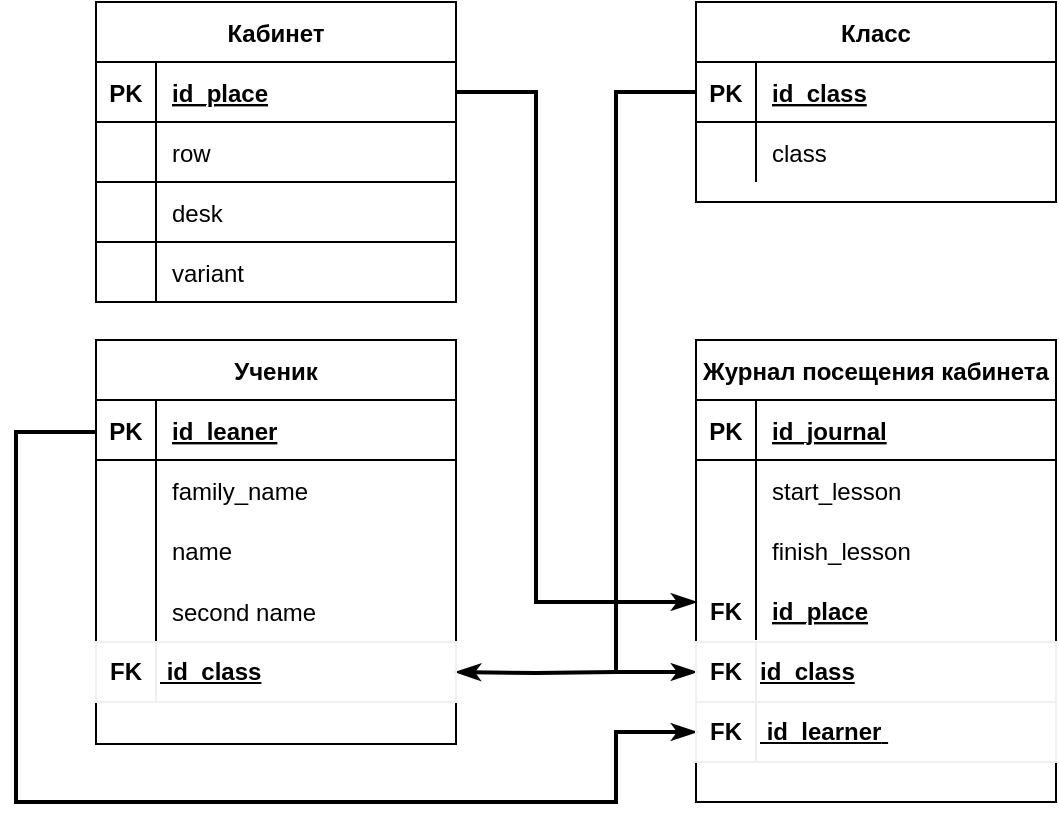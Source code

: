 <mxfile>
    <diagram id="6_m6q-upijm_DHjHWYV7" name="Страница 1">
        <mxGraphModel dx="690" dy="517" grid="1" gridSize="10" guides="1" tooltips="1" connect="1" arrows="1" fold="1" page="1" pageScale="1" pageWidth="1169" pageHeight="827" math="0" shadow="0">
            <root>
                <mxCell id="0"/>
                <mxCell id="1" parent="0"/>
                <mxCell id="xTpfiKBcC-j9MhZwtWIc-1" value="Кабинет" style="shape=table;startSize=30;container=1;collapsible=1;childLayout=tableLayout;fixedRows=1;rowLines=0;fontStyle=1;align=center;resizeLast=1;" parent="1" vertex="1">
                    <mxGeometry x="140" y="40" width="180" height="150" as="geometry">
                        <mxRectangle x="40" y="40" width="90" height="30" as="alternateBounds"/>
                    </mxGeometry>
                </mxCell>
                <mxCell id="xTpfiKBcC-j9MhZwtWIc-2" value="" style="shape=tableRow;horizontal=0;startSize=0;swimlaneHead=0;swimlaneBody=0;fillColor=none;collapsible=0;dropTarget=0;points=[[0,0.5],[1,0.5]];portConstraint=eastwest;top=0;left=0;right=0;bottom=1;" parent="xTpfiKBcC-j9MhZwtWIc-1" vertex="1">
                    <mxGeometry y="30" width="180" height="30" as="geometry"/>
                </mxCell>
                <mxCell id="xTpfiKBcC-j9MhZwtWIc-3" value="PK" style="shape=partialRectangle;connectable=0;fillColor=none;top=0;left=0;bottom=0;right=0;fontStyle=1;overflow=hidden;" parent="xTpfiKBcC-j9MhZwtWIc-2" vertex="1">
                    <mxGeometry width="30" height="30" as="geometry">
                        <mxRectangle width="30" height="30" as="alternateBounds"/>
                    </mxGeometry>
                </mxCell>
                <mxCell id="xTpfiKBcC-j9MhZwtWIc-4" value="id_place" style="shape=partialRectangle;connectable=0;fillColor=none;top=0;left=0;bottom=0;right=0;align=left;spacingLeft=6;fontStyle=5;overflow=hidden;" parent="xTpfiKBcC-j9MhZwtWIc-2" vertex="1">
                    <mxGeometry x="30" width="150" height="30" as="geometry">
                        <mxRectangle width="150" height="30" as="alternateBounds"/>
                    </mxGeometry>
                </mxCell>
                <mxCell id="xTpfiKBcC-j9MhZwtWIc-117" value="" style="shape=tableRow;horizontal=0;startSize=0;swimlaneHead=0;swimlaneBody=0;fillColor=none;collapsible=0;dropTarget=0;points=[[0,0.5],[1,0.5]];portConstraint=eastwest;top=0;left=0;right=0;bottom=1;" parent="xTpfiKBcC-j9MhZwtWIc-1" vertex="1">
                    <mxGeometry y="60" width="180" height="30" as="geometry"/>
                </mxCell>
                <mxCell id="xTpfiKBcC-j9MhZwtWIc-118" value="" style="shape=partialRectangle;connectable=0;fillColor=none;top=0;left=0;bottom=0;right=0;fontStyle=1;overflow=hidden;" parent="xTpfiKBcC-j9MhZwtWIc-117" vertex="1">
                    <mxGeometry width="30" height="30" as="geometry">
                        <mxRectangle width="30" height="30" as="alternateBounds"/>
                    </mxGeometry>
                </mxCell>
                <mxCell id="xTpfiKBcC-j9MhZwtWIc-119" value="row" style="shape=partialRectangle;connectable=0;fillColor=none;top=0;left=0;bottom=0;right=0;align=left;spacingLeft=6;fontStyle=0;overflow=hidden;" parent="xTpfiKBcC-j9MhZwtWIc-117" vertex="1">
                    <mxGeometry x="30" width="150" height="30" as="geometry">
                        <mxRectangle width="150" height="30" as="alternateBounds"/>
                    </mxGeometry>
                </mxCell>
                <mxCell id="xTpfiKBcC-j9MhZwtWIc-121" value="" style="shape=tableRow;horizontal=0;startSize=0;swimlaneHead=0;swimlaneBody=0;fillColor=none;collapsible=0;dropTarget=0;points=[[0,0.5],[1,0.5]];portConstraint=eastwest;top=0;left=0;right=0;bottom=1;" parent="xTpfiKBcC-j9MhZwtWIc-1" vertex="1">
                    <mxGeometry y="90" width="180" height="30" as="geometry"/>
                </mxCell>
                <mxCell id="xTpfiKBcC-j9MhZwtWIc-122" value="" style="shape=partialRectangle;connectable=0;fillColor=none;top=0;left=0;bottom=0;right=0;fontStyle=1;overflow=hidden;" parent="xTpfiKBcC-j9MhZwtWIc-121" vertex="1">
                    <mxGeometry width="30" height="30" as="geometry">
                        <mxRectangle width="30" height="30" as="alternateBounds"/>
                    </mxGeometry>
                </mxCell>
                <mxCell id="xTpfiKBcC-j9MhZwtWIc-123" value="desk" style="shape=partialRectangle;connectable=0;fillColor=none;top=0;left=0;bottom=0;right=0;align=left;spacingLeft=6;fontStyle=0;overflow=hidden;" parent="xTpfiKBcC-j9MhZwtWIc-121" vertex="1">
                    <mxGeometry x="30" width="150" height="30" as="geometry">
                        <mxRectangle width="150" height="30" as="alternateBounds"/>
                    </mxGeometry>
                </mxCell>
                <mxCell id="xTpfiKBcC-j9MhZwtWIc-5" value="" style="shape=tableRow;horizontal=0;startSize=0;swimlaneHead=0;swimlaneBody=0;fillColor=none;collapsible=0;dropTarget=0;points=[[0,0.5],[1,0.5]];portConstraint=eastwest;top=0;left=0;right=0;bottom=0;" parent="xTpfiKBcC-j9MhZwtWIc-1" vertex="1">
                    <mxGeometry y="120" width="180" height="30" as="geometry"/>
                </mxCell>
                <mxCell id="xTpfiKBcC-j9MhZwtWIc-6" value="" style="shape=partialRectangle;connectable=0;fillColor=none;top=0;left=0;bottom=0;right=0;editable=1;overflow=hidden;" parent="xTpfiKBcC-j9MhZwtWIc-5" vertex="1">
                    <mxGeometry width="30" height="30" as="geometry">
                        <mxRectangle width="30" height="30" as="alternateBounds"/>
                    </mxGeometry>
                </mxCell>
                <mxCell id="xTpfiKBcC-j9MhZwtWIc-7" value="variant" style="shape=partialRectangle;connectable=0;fillColor=none;top=0;left=0;bottom=0;right=0;align=left;spacingLeft=6;overflow=hidden;" parent="xTpfiKBcC-j9MhZwtWIc-5" vertex="1">
                    <mxGeometry x="30" width="150" height="30" as="geometry">
                        <mxRectangle width="150" height="30" as="alternateBounds"/>
                    </mxGeometry>
                </mxCell>
                <mxCell id="xTpfiKBcC-j9MhZwtWIc-44" value="Ученик" style="shape=table;startSize=30;container=1;collapsible=1;childLayout=tableLayout;fixedRows=1;rowLines=0;fontStyle=1;align=center;resizeLast=1;" parent="1" vertex="1">
                    <mxGeometry x="140" y="209" width="180" height="202" as="geometry"/>
                </mxCell>
                <mxCell id="xTpfiKBcC-j9MhZwtWIc-45" value="" style="shape=tableRow;horizontal=0;startSize=0;swimlaneHead=0;swimlaneBody=0;fillColor=none;collapsible=0;dropTarget=0;points=[[0,0.5],[1,0.5]];portConstraint=eastwest;top=0;left=0;right=0;bottom=1;" parent="xTpfiKBcC-j9MhZwtWIc-44" vertex="1">
                    <mxGeometry y="30" width="180" height="30" as="geometry"/>
                </mxCell>
                <mxCell id="xTpfiKBcC-j9MhZwtWIc-46" value="PK" style="shape=partialRectangle;connectable=0;fillColor=none;top=0;left=0;bottom=0;right=0;fontStyle=1;overflow=hidden;" parent="xTpfiKBcC-j9MhZwtWIc-45" vertex="1">
                    <mxGeometry width="30" height="30" as="geometry">
                        <mxRectangle width="30" height="30" as="alternateBounds"/>
                    </mxGeometry>
                </mxCell>
                <mxCell id="xTpfiKBcC-j9MhZwtWIc-47" value="id_leaner" style="shape=partialRectangle;connectable=0;fillColor=none;top=0;left=0;bottom=0;right=0;align=left;spacingLeft=6;fontStyle=5;overflow=hidden;" parent="xTpfiKBcC-j9MhZwtWIc-45" vertex="1">
                    <mxGeometry x="30" width="150" height="30" as="geometry">
                        <mxRectangle width="150" height="30" as="alternateBounds"/>
                    </mxGeometry>
                </mxCell>
                <mxCell id="xTpfiKBcC-j9MhZwtWIc-48" value="" style="shape=tableRow;horizontal=0;startSize=0;swimlaneHead=0;swimlaneBody=0;fillColor=none;collapsible=0;dropTarget=0;points=[[0,0.5],[1,0.5]];portConstraint=eastwest;top=0;left=0;right=0;bottom=0;" parent="xTpfiKBcC-j9MhZwtWIc-44" vertex="1">
                    <mxGeometry y="60" width="180" height="30" as="geometry"/>
                </mxCell>
                <mxCell id="xTpfiKBcC-j9MhZwtWIc-49" value="" style="shape=partialRectangle;connectable=0;fillColor=none;top=0;left=0;bottom=0;right=0;editable=1;overflow=hidden;" parent="xTpfiKBcC-j9MhZwtWIc-48" vertex="1">
                    <mxGeometry width="30" height="30" as="geometry">
                        <mxRectangle width="30" height="30" as="alternateBounds"/>
                    </mxGeometry>
                </mxCell>
                <mxCell id="xTpfiKBcC-j9MhZwtWIc-50" value="family_name" style="shape=partialRectangle;connectable=0;fillColor=none;top=0;left=0;bottom=0;right=0;align=left;spacingLeft=6;overflow=hidden;" parent="xTpfiKBcC-j9MhZwtWIc-48" vertex="1">
                    <mxGeometry x="30" width="150" height="30" as="geometry">
                        <mxRectangle width="150" height="30" as="alternateBounds"/>
                    </mxGeometry>
                </mxCell>
                <mxCell id="xTpfiKBcC-j9MhZwtWIc-51" value="" style="shape=tableRow;horizontal=0;startSize=0;swimlaneHead=0;swimlaneBody=0;fillColor=none;collapsible=0;dropTarget=0;points=[[0,0.5],[1,0.5]];portConstraint=eastwest;top=0;left=0;right=0;bottom=0;" parent="xTpfiKBcC-j9MhZwtWIc-44" vertex="1">
                    <mxGeometry y="90" width="180" height="30" as="geometry"/>
                </mxCell>
                <mxCell id="xTpfiKBcC-j9MhZwtWIc-52" value="" style="shape=partialRectangle;connectable=0;fillColor=none;top=0;left=0;bottom=0;right=0;editable=1;overflow=hidden;" parent="xTpfiKBcC-j9MhZwtWIc-51" vertex="1">
                    <mxGeometry width="30" height="30" as="geometry">
                        <mxRectangle width="30" height="30" as="alternateBounds"/>
                    </mxGeometry>
                </mxCell>
                <mxCell id="xTpfiKBcC-j9MhZwtWIc-53" value="name" style="shape=partialRectangle;connectable=0;fillColor=none;top=0;left=0;bottom=0;right=0;align=left;spacingLeft=6;overflow=hidden;" parent="xTpfiKBcC-j9MhZwtWIc-51" vertex="1">
                    <mxGeometry x="30" width="150" height="30" as="geometry">
                        <mxRectangle width="150" height="30" as="alternateBounds"/>
                    </mxGeometry>
                </mxCell>
                <mxCell id="xTpfiKBcC-j9MhZwtWIc-54" value="" style="shape=tableRow;horizontal=0;startSize=0;swimlaneHead=0;swimlaneBody=0;fillColor=none;collapsible=0;dropTarget=0;points=[[0,0.5],[1,0.5]];portConstraint=eastwest;top=0;left=0;right=0;bottom=0;" parent="xTpfiKBcC-j9MhZwtWIc-44" vertex="1">
                    <mxGeometry y="120" width="180" height="31" as="geometry"/>
                </mxCell>
                <mxCell id="xTpfiKBcC-j9MhZwtWIc-55" value="" style="shape=partialRectangle;connectable=0;fillColor=none;top=0;left=0;bottom=0;right=0;editable=1;overflow=hidden;" parent="xTpfiKBcC-j9MhZwtWIc-54" vertex="1">
                    <mxGeometry width="30" height="31" as="geometry">
                        <mxRectangle width="30" height="31" as="alternateBounds"/>
                    </mxGeometry>
                </mxCell>
                <mxCell id="xTpfiKBcC-j9MhZwtWIc-56" value="second name" style="shape=partialRectangle;connectable=0;fillColor=none;top=0;left=0;bottom=0;right=0;align=left;spacingLeft=6;overflow=hidden;" parent="xTpfiKBcC-j9MhZwtWIc-54" vertex="1">
                    <mxGeometry x="30" width="150" height="31" as="geometry">
                        <mxRectangle width="150" height="31" as="alternateBounds"/>
                    </mxGeometry>
                </mxCell>
                <mxCell id="xTpfiKBcC-j9MhZwtWIc-101" value="Класс" style="shape=table;startSize=30;container=1;collapsible=1;childLayout=tableLayout;fixedRows=1;rowLines=0;fontStyle=1;align=center;resizeLast=1;" parent="1" vertex="1">
                    <mxGeometry x="440" y="40" width="180" height="100" as="geometry"/>
                </mxCell>
                <mxCell id="xTpfiKBcC-j9MhZwtWIc-102" value="" style="shape=tableRow;horizontal=0;startSize=0;swimlaneHead=0;swimlaneBody=0;fillColor=none;collapsible=0;dropTarget=0;points=[[0,0.5],[1,0.5]];portConstraint=eastwest;top=0;left=0;right=0;bottom=1;" parent="xTpfiKBcC-j9MhZwtWIc-101" vertex="1">
                    <mxGeometry y="30" width="180" height="30" as="geometry"/>
                </mxCell>
                <mxCell id="xTpfiKBcC-j9MhZwtWIc-103" value="PK" style="shape=partialRectangle;connectable=0;fillColor=none;top=0;left=0;bottom=0;right=0;fontStyle=1;overflow=hidden;" parent="xTpfiKBcC-j9MhZwtWIc-102" vertex="1">
                    <mxGeometry width="30" height="30" as="geometry">
                        <mxRectangle width="30" height="30" as="alternateBounds"/>
                    </mxGeometry>
                </mxCell>
                <mxCell id="xTpfiKBcC-j9MhZwtWIc-104" value="id_class" style="shape=partialRectangle;connectable=0;fillColor=none;top=0;left=0;bottom=0;right=0;align=left;spacingLeft=6;fontStyle=5;overflow=hidden;" parent="xTpfiKBcC-j9MhZwtWIc-102" vertex="1">
                    <mxGeometry x="30" width="150" height="30" as="geometry">
                        <mxRectangle width="150" height="30" as="alternateBounds"/>
                    </mxGeometry>
                </mxCell>
                <mxCell id="xTpfiKBcC-j9MhZwtWIc-105" value="" style="shape=tableRow;horizontal=0;startSize=0;swimlaneHead=0;swimlaneBody=0;fillColor=none;collapsible=0;dropTarget=0;points=[[0,0.5],[1,0.5]];portConstraint=eastwest;top=0;left=0;right=0;bottom=0;" parent="xTpfiKBcC-j9MhZwtWIc-101" vertex="1">
                    <mxGeometry y="60" width="180" height="30" as="geometry"/>
                </mxCell>
                <mxCell id="xTpfiKBcC-j9MhZwtWIc-106" value="" style="shape=partialRectangle;connectable=0;fillColor=none;top=0;left=0;bottom=0;right=0;editable=1;overflow=hidden;" parent="xTpfiKBcC-j9MhZwtWIc-105" vertex="1">
                    <mxGeometry width="30" height="30" as="geometry">
                        <mxRectangle width="30" height="30" as="alternateBounds"/>
                    </mxGeometry>
                </mxCell>
                <mxCell id="xTpfiKBcC-j9MhZwtWIc-107" value="class" style="shape=partialRectangle;connectable=0;fillColor=none;top=0;left=0;bottom=0;right=0;align=left;spacingLeft=6;overflow=hidden;" parent="xTpfiKBcC-j9MhZwtWIc-105" vertex="1">
                    <mxGeometry x="30" width="150" height="30" as="geometry">
                        <mxRectangle width="150" height="30" as="alternateBounds"/>
                    </mxGeometry>
                </mxCell>
                <mxCell id="xTpfiKBcC-j9MhZwtWIc-139" value="Журнал посещения кабинета" style="shape=table;startSize=30;container=1;collapsible=1;childLayout=tableLayout;fixedRows=1;rowLines=0;fontStyle=1;align=center;resizeLast=1;" parent="1" vertex="1">
                    <mxGeometry x="440" y="209" width="180" height="231" as="geometry"/>
                </mxCell>
                <mxCell id="xTpfiKBcC-j9MhZwtWIc-140" value="" style="shape=tableRow;horizontal=0;startSize=0;swimlaneHead=0;swimlaneBody=0;fillColor=none;collapsible=0;dropTarget=0;points=[[0,0.5],[1,0.5]];portConstraint=eastwest;top=0;left=0;right=0;bottom=1;" parent="xTpfiKBcC-j9MhZwtWIc-139" vertex="1">
                    <mxGeometry y="30" width="180" height="30" as="geometry"/>
                </mxCell>
                <mxCell id="xTpfiKBcC-j9MhZwtWIc-141" value="PK" style="shape=partialRectangle;connectable=0;fillColor=none;top=0;left=0;bottom=0;right=0;fontStyle=1;overflow=hidden;" parent="xTpfiKBcC-j9MhZwtWIc-140" vertex="1">
                    <mxGeometry width="30" height="30" as="geometry">
                        <mxRectangle width="30" height="30" as="alternateBounds"/>
                    </mxGeometry>
                </mxCell>
                <mxCell id="xTpfiKBcC-j9MhZwtWIc-142" value="id_journal" style="shape=partialRectangle;connectable=0;fillColor=none;top=0;left=0;bottom=0;right=0;align=left;spacingLeft=6;fontStyle=5;overflow=hidden;" parent="xTpfiKBcC-j9MhZwtWIc-140" vertex="1">
                    <mxGeometry x="30" width="150" height="30" as="geometry">
                        <mxRectangle width="150" height="30" as="alternateBounds"/>
                    </mxGeometry>
                </mxCell>
                <mxCell id="xTpfiKBcC-j9MhZwtWIc-143" value="" style="shape=tableRow;horizontal=0;startSize=0;swimlaneHead=0;swimlaneBody=0;fillColor=none;collapsible=0;dropTarget=0;points=[[0,0.5],[1,0.5]];portConstraint=eastwest;top=0;left=0;right=0;bottom=0;" parent="xTpfiKBcC-j9MhZwtWIc-139" vertex="1">
                    <mxGeometry y="60" width="180" height="30" as="geometry"/>
                </mxCell>
                <mxCell id="xTpfiKBcC-j9MhZwtWIc-144" value="" style="shape=partialRectangle;connectable=0;fillColor=none;top=0;left=0;bottom=0;right=0;editable=1;overflow=hidden;" parent="xTpfiKBcC-j9MhZwtWIc-143" vertex="1">
                    <mxGeometry width="30" height="30" as="geometry">
                        <mxRectangle width="30" height="30" as="alternateBounds"/>
                    </mxGeometry>
                </mxCell>
                <mxCell id="xTpfiKBcC-j9MhZwtWIc-145" value="start_lesson" style="shape=partialRectangle;connectable=0;fillColor=none;top=0;left=0;bottom=0;right=0;align=left;spacingLeft=6;overflow=hidden;fontStyle=0" parent="xTpfiKBcC-j9MhZwtWIc-143" vertex="1">
                    <mxGeometry x="30" width="150" height="30" as="geometry">
                        <mxRectangle width="150" height="30" as="alternateBounds"/>
                    </mxGeometry>
                </mxCell>
                <mxCell id="xTpfiKBcC-j9MhZwtWIc-146" value="" style="shape=tableRow;horizontal=0;startSize=0;swimlaneHead=0;swimlaneBody=0;fillColor=none;collapsible=0;dropTarget=0;points=[[0,0.5],[1,0.5]];portConstraint=eastwest;top=0;left=0;right=0;bottom=0;" parent="xTpfiKBcC-j9MhZwtWIc-139" vertex="1">
                    <mxGeometry y="90" width="180" height="30" as="geometry"/>
                </mxCell>
                <mxCell id="xTpfiKBcC-j9MhZwtWIc-147" value="" style="shape=partialRectangle;connectable=0;fillColor=none;top=0;left=0;bottom=0;right=0;editable=1;overflow=hidden;" parent="xTpfiKBcC-j9MhZwtWIc-146" vertex="1">
                    <mxGeometry width="30" height="30" as="geometry">
                        <mxRectangle width="30" height="30" as="alternateBounds"/>
                    </mxGeometry>
                </mxCell>
                <mxCell id="xTpfiKBcC-j9MhZwtWIc-148" value="finish_lesson" style="shape=partialRectangle;connectable=0;fillColor=none;top=0;left=0;bottom=0;right=0;align=left;spacingLeft=6;overflow=hidden;" parent="xTpfiKBcC-j9MhZwtWIc-146" vertex="1">
                    <mxGeometry x="30" width="150" height="30" as="geometry">
                        <mxRectangle width="150" height="30" as="alternateBounds"/>
                    </mxGeometry>
                </mxCell>
                <mxCell id="xTpfiKBcC-j9MhZwtWIc-149" value="" style="shape=tableRow;horizontal=0;startSize=0;swimlaneHead=0;swimlaneBody=0;fillColor=none;collapsible=0;dropTarget=0;points=[[0,0.5],[1,0.5]];portConstraint=eastwest;top=0;left=0;right=0;bottom=0;" parent="xTpfiKBcC-j9MhZwtWIc-139" vertex="1">
                    <mxGeometry y="120" width="180" height="30" as="geometry"/>
                </mxCell>
                <mxCell id="xTpfiKBcC-j9MhZwtWIc-150" value="FK" style="shape=partialRectangle;connectable=0;fillColor=none;top=0;left=0;bottom=0;right=0;editable=1;overflow=hidden;fontStyle=1" parent="xTpfiKBcC-j9MhZwtWIc-149" vertex="1">
                    <mxGeometry width="30" height="30" as="geometry">
                        <mxRectangle width="30" height="30" as="alternateBounds"/>
                    </mxGeometry>
                </mxCell>
                <mxCell id="xTpfiKBcC-j9MhZwtWIc-151" value="id_place" style="shape=partialRectangle;connectable=0;fillColor=none;top=0;left=0;bottom=0;right=0;align=left;spacingLeft=6;overflow=hidden;fontStyle=5" parent="xTpfiKBcC-j9MhZwtWIc-149" vertex="1">
                    <mxGeometry x="30" width="150" height="30" as="geometry">
                        <mxRectangle width="150" height="30" as="alternateBounds"/>
                    </mxGeometry>
                </mxCell>
                <mxCell id="xTpfiKBcC-j9MhZwtWIc-152" style="edgeStyle=orthogonalEdgeStyle;rounded=0;orthogonalLoop=1;jettySize=auto;html=1;startArrow=classicThin;startFill=1;endArrow=none;endFill=0;strokeColor=#000000;strokeWidth=2;entryX=0;entryY=0.5;entryDx=0;entryDy=0;exitX=0;exitY=0.5;exitDx=0;exitDy=0;" parent="1" source="11" target="xTpfiKBcC-j9MhZwtWIc-102" edge="1">
                    <mxGeometry relative="1" as="geometry">
                        <mxPoint x="400" y="290" as="sourcePoint"/>
                        <mxPoint x="430" y="85" as="targetPoint"/>
                        <Array as="points">
                            <mxPoint x="400" y="375"/>
                            <mxPoint x="400" y="85"/>
                        </Array>
                    </mxGeometry>
                </mxCell>
                <mxCell id="xTpfiKBcC-j9MhZwtWIc-153" style="edgeStyle=orthogonalEdgeStyle;rounded=0;orthogonalLoop=1;jettySize=auto;html=1;exitX=1;exitY=0.5;exitDx=0;exitDy=0;startArrow=none;startFill=0;endArrow=classicThin;endFill=1;strokeColor=#000000;strokeWidth=2;" parent="1" source="xTpfiKBcC-j9MhZwtWIc-2" edge="1">
                    <mxGeometry relative="1" as="geometry">
                        <Array as="points">
                            <mxPoint x="360" y="85"/>
                            <mxPoint x="360" y="340"/>
                            <mxPoint x="440" y="340"/>
                        </Array>
                        <mxPoint x="440" y="340" as="targetPoint"/>
                    </mxGeometry>
                </mxCell>
                <mxCell id="xTpfiKBcC-j9MhZwtWIc-154" style="edgeStyle=orthogonalEdgeStyle;rounded=0;orthogonalLoop=1;jettySize=auto;html=1;startArrow=none;startFill=0;endArrow=classicThin;endFill=1;strokeColor=#000000;strokeWidth=2;entryX=1;entryY=0.5;entryDx=0;entryDy=0;" parent="1" target="8" edge="1">
                    <mxGeometry relative="1" as="geometry">
                        <Array as="points"/>
                        <mxPoint x="400" y="375" as="sourcePoint"/>
                        <mxPoint x="340" y="430" as="targetPoint"/>
                    </mxGeometry>
                </mxCell>
                <mxCell id="xTpfiKBcC-j9MhZwtWIc-155" style="edgeStyle=orthogonalEdgeStyle;rounded=0;orthogonalLoop=1;jettySize=auto;html=1;entryX=0;entryY=0.5;entryDx=0;entryDy=0;startArrow=none;startFill=0;endArrow=classicThin;endFill=1;strokeColor=#000000;strokeWidth=2;" parent="1" target="14" edge="1">
                    <mxGeometry relative="1" as="geometry">
                        <Array as="points">
                            <mxPoint x="100" y="255"/>
                            <mxPoint x="100" y="440"/>
                            <mxPoint x="400" y="440"/>
                            <mxPoint x="400" y="405"/>
                        </Array>
                        <mxPoint x="140" y="255" as="sourcePoint"/>
                        <mxPoint x="440" y="414" as="targetPoint"/>
                    </mxGeometry>
                </mxCell>
                <mxCell id="8" value="&amp;nbsp;id_class" style="rounded=0;whiteSpace=wrap;html=1;sketch=0;strokeColor=#f0f0f0;fillColor=none;gradientColor=none;align=left;fontStyle=5" parent="1" vertex="1">
                    <mxGeometry x="170" y="360" width="150" height="30" as="geometry"/>
                </mxCell>
                <mxCell id="9" value="FK" style="rounded=0;whiteSpace=wrap;html=1;sketch=0;strokeColor=#f0f0f0;fillColor=none;gradientColor=none;fontStyle=1" parent="1" vertex="1">
                    <mxGeometry x="140" y="360" width="30" height="30" as="geometry"/>
                </mxCell>
                <mxCell id="10" value="&lt;span&gt;id_class&lt;/span&gt;" style="rounded=0;whiteSpace=wrap;html=1;sketch=0;strokeColor=#f0f0f0;fillColor=none;gradientColor=none;align=left;fontStyle=5" parent="1" vertex="1">
                    <mxGeometry x="470" y="360" width="150" height="30" as="geometry"/>
                </mxCell>
                <mxCell id="11" value="FK" style="rounded=0;whiteSpace=wrap;html=1;sketch=0;strokeColor=#f0f0f0;fillColor=none;gradientColor=none;fontStyle=1" parent="1" vertex="1">
                    <mxGeometry x="440" y="360" width="30" height="30" as="geometry"/>
                </mxCell>
                <mxCell id="13" value="&lt;span style=&quot;&quot;&gt;&amp;nbsp;id_learner&lt;/span&gt;&lt;span style=&quot;&quot;&gt;&amp;nbsp;&lt;/span&gt;" style="rounded=0;whiteSpace=wrap;html=1;sketch=0;strokeColor=#f0f0f0;fillColor=none;gradientColor=none;align=left;fontStyle=5" parent="1" vertex="1">
                    <mxGeometry x="470" y="390" width="150" height="30" as="geometry"/>
                </mxCell>
                <mxCell id="14" value="FK" style="rounded=0;whiteSpace=wrap;html=1;sketch=0;strokeColor=#f0f0f0;fillColor=none;gradientColor=none;fontStyle=1" parent="1" vertex="1">
                    <mxGeometry x="440" y="390" width="30" height="30" as="geometry"/>
                </mxCell>
            </root>
        </mxGraphModel>
    </diagram>
</mxfile>